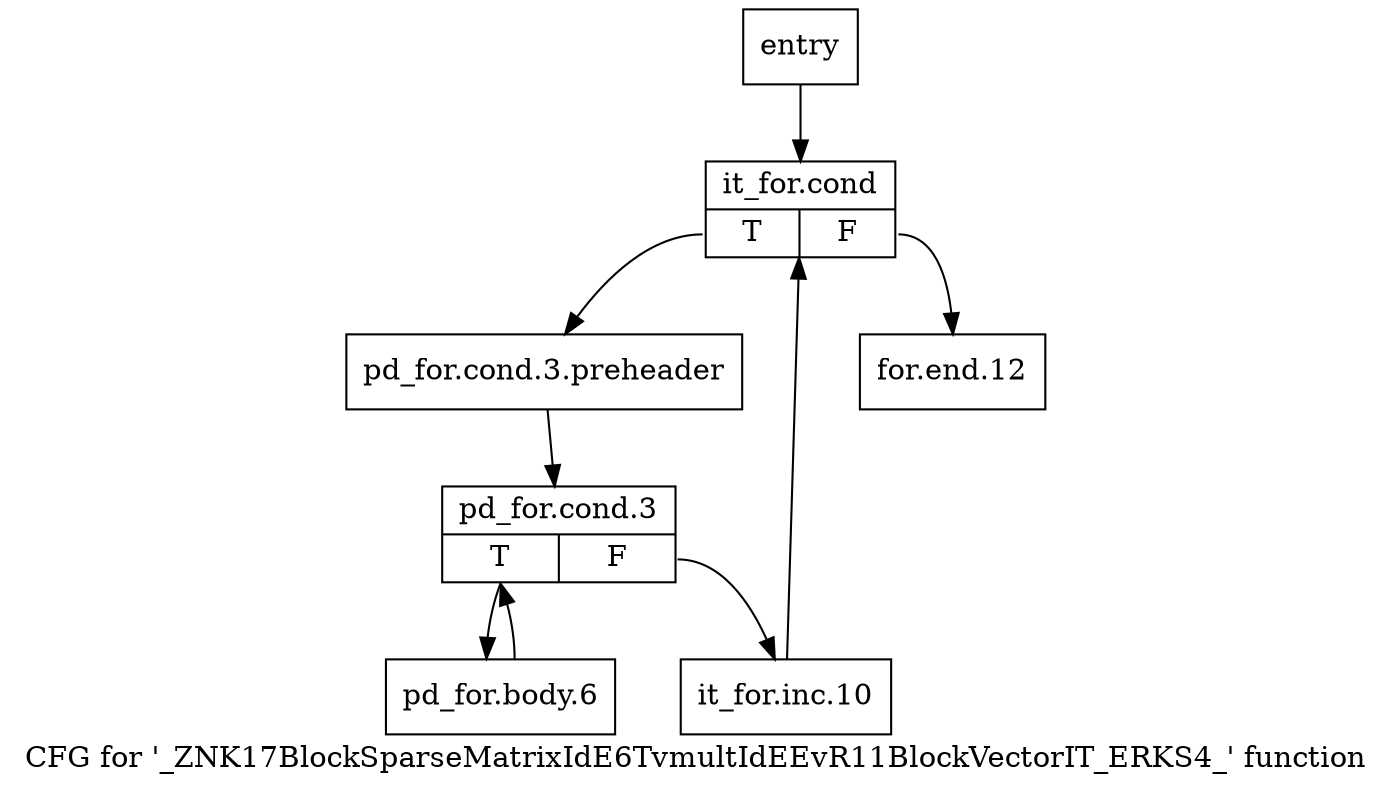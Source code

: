 digraph "CFG for '_ZNK17BlockSparseMatrixIdE6TvmultIdEEvR11BlockVectorIT_ERKS4_' function" {
	label="CFG for '_ZNK17BlockSparseMatrixIdE6TvmultIdEEvR11BlockVectorIT_ERKS4_' function";

	Node0x47e8510 [shape=record,label="{entry}"];
	Node0x47e8510 -> Node0x47e8560;
	Node0x47e8560 [shape=record,label="{it_for.cond|{<s0>T|<s1>F}}"];
	Node0x47e8560:s0 -> Node0x47e85b0;
	Node0x47e8560:s1 -> Node0x47e86f0;
	Node0x47e85b0 [shape=record,label="{pd_for.cond.3.preheader}"];
	Node0x47e85b0 -> Node0x47e8600;
	Node0x47e8600 [shape=record,label="{pd_for.cond.3|{<s0>T|<s1>F}}"];
	Node0x47e8600:s0 -> Node0x47e8650;
	Node0x47e8600:s1 -> Node0x47e86a0;
	Node0x47e8650 [shape=record,label="{pd_for.body.6}"];
	Node0x47e8650 -> Node0x47e8600;
	Node0x47e86a0 [shape=record,label="{it_for.inc.10}"];
	Node0x47e86a0 -> Node0x47e8560;
	Node0x47e86f0 [shape=record,label="{for.end.12}"];
}
